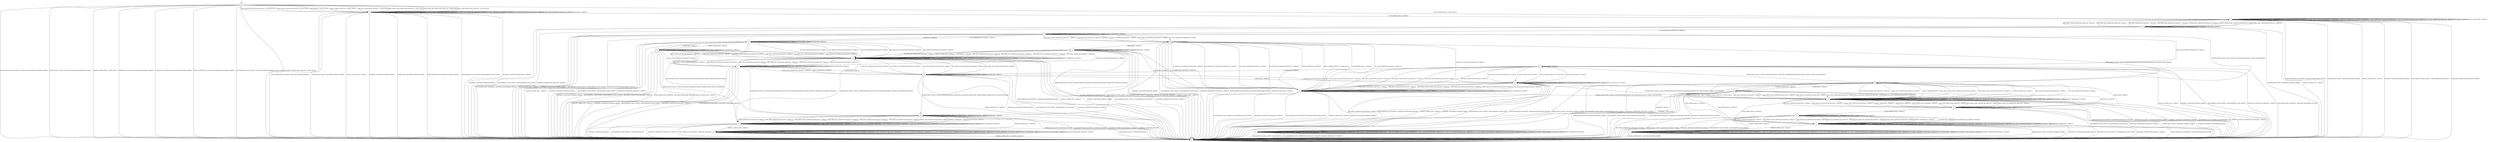 digraph g {

	s0 [shape="circle" label="s0"];
	s1 [shape="circle" label="s1"];
	s2 [shape="circle" label="s2"];
	s3 [shape="circle" label="s3"];
	s4 [shape="circle" label="s4"];
	s5 [shape="circle" label="s5"];
	s6 [shape="circle" label="s6"];
	s7 [shape="circle" label="s7"];
	s8 [shape="circle" label="s8"];
	s9 [shape="circle" label="s9"];
	s10 [shape="circle" label="s10"];
	s11 [shape="circle" label="s11"];
	s12 [shape="circle" label="s12"];
	s13 [shape="circle" label="s13"];
	s14 [shape="circle" label="s14"];
	s15 [shape="circle" label="s15"];
	s16 [shape="circle" label="s16"];
	s17 [shape="circle" label="s17"];
	s18 [shape="circle" label="s18"];
	s19 [shape="circle" label="s19"];
	s20 [shape="circle" label="s20"];
	s21 [shape="circle" label="s21"];
	s22 [shape="circle" label="s22"];
	s23 [shape="circle" label="s23"];
	s24 [shape="circle" label="s24"];
	s25 [shape="circle" label="s25"];
	s26 [shape="circle" label="s26"];
	s0 -> s2 [label="HELLO_VERIFY_REQUEST / CLIENT_HELLO+"];
	s0 -> s3 [label="ECDH_SERVER_HELLO / CLIENT_HELLO"];
	s0 -> s1 [label="ECDH_SERVER_KEY_EXCHANGE / CLIENT_HELLO|Alert(FATAL,INTERNAL_ERROR)"];
	s0 -> s2 [label="RSA_SIGN_CERTIFICATE_REQUEST / CLIENT_HELLO"];
	s0 -> s2 [label="RSA_FIXED_ECDH_CERTIFICATE_REQUEST / CLIENT_HELLO"];
	s0 -> s2 [label="RSA_FIXED_DH_CERTIFICATE_REQUEST / CLIENT_HELLO"];
	s0 -> s2 [label="DSS_SIGN_CERTIFICATE_REQUEST / CLIENT_HELLO"];
	s0 -> s2 [label="DSS_FIXED_DH_CERTIFICATE_REQUEST / CLIENT_HELLO"];
	s0 -> s2 [label="ECDSA_SIGN_CERTIFICATE_REQUEST / CLIENT_HELLO"];
	s0 -> s1 [label="SERVER_HELLO_DONE / CLIENT_HELLO|Alert(FATAL,INTERNAL_ERROR)"];
	s0 -> s1 [label="CHANGE_CIPHER_SPEC / CLIENT_HELLO"];
	s0 -> s1 [label="FINISHED / CLIENT_HELLO|Alert(FATAL,INTERNAL_ERROR)"];
	s0 -> s2 [label="APPLICATION / CLIENT_HELLO"];
	s0 -> s1 [label="CERTIFICATE / CLIENT_HELLO|Alert(FATAL,INTERNAL_ERROR)"];
	s0 -> s1 [label="EMPTY_CERTIFICATE / CLIENT_HELLO|Alert(FATAL,INTERNAL_ERROR)"];
	s0 -> s1 [label="Alert(WARNING,CLOSE_NOTIFY) / CLIENT_HELLO|Alert(WARNING,CLOSE_NOTIFY)"];
	s0 -> s1 [label="Alert(FATAL,UNEXPECTED_MESSAGE) / CLIENT_HELLO"];
	s1 -> s1 [label="HELLO_VERIFY_REQUEST / TIMEOUT"];
	s1 -> s1 [label="ECDH_SERVER_HELLO / TIMEOUT"];
	s1 -> s1 [label="ECDH_SERVER_KEY_EXCHANGE / TIMEOUT"];
	s1 -> s1 [label="RSA_SIGN_CERTIFICATE_REQUEST / TIMEOUT"];
	s1 -> s1 [label="RSA_FIXED_ECDH_CERTIFICATE_REQUEST / TIMEOUT"];
	s1 -> s1 [label="RSA_FIXED_DH_CERTIFICATE_REQUEST / TIMEOUT"];
	s1 -> s1 [label="DSS_SIGN_CERTIFICATE_REQUEST / TIMEOUT"];
	s1 -> s1 [label="DSS_FIXED_DH_CERTIFICATE_REQUEST / TIMEOUT"];
	s1 -> s1 [label="ECDSA_SIGN_CERTIFICATE_REQUEST / TIMEOUT"];
	s1 -> s1 [label="SERVER_HELLO_DONE / TIMEOUT"];
	s1 -> s1 [label="CHANGE_CIPHER_SPEC / TIMEOUT"];
	s1 -> s1 [label="FINISHED / TIMEOUT"];
	s1 -> s1 [label="APPLICATION / TIMEOUT"];
	s1 -> s1 [label="CERTIFICATE / TIMEOUT"];
	s1 -> s1 [label="EMPTY_CERTIFICATE / TIMEOUT"];
	s1 -> s1 [label="Alert(WARNING,CLOSE_NOTIFY) / TIMEOUT"];
	s1 -> s1 [label="Alert(FATAL,UNEXPECTED_MESSAGE) / TIMEOUT"];
	s2 -> s2 [label="HELLO_VERIFY_REQUEST / CLIENT_HELLO"];
	s2 -> s3 [label="ECDH_SERVER_HELLO / TIMEOUT"];
	s2 -> s1 [label="ECDH_SERVER_KEY_EXCHANGE / Alert(FATAL,INTERNAL_ERROR)"];
	s2 -> s2 [label="RSA_SIGN_CERTIFICATE_REQUEST / TIMEOUT"];
	s2 -> s2 [label="RSA_FIXED_ECDH_CERTIFICATE_REQUEST / TIMEOUT"];
	s2 -> s2 [label="RSA_FIXED_DH_CERTIFICATE_REQUEST / TIMEOUT"];
	s2 -> s2 [label="DSS_SIGN_CERTIFICATE_REQUEST / TIMEOUT"];
	s2 -> s2 [label="DSS_FIXED_DH_CERTIFICATE_REQUEST / TIMEOUT"];
	s2 -> s2 [label="ECDSA_SIGN_CERTIFICATE_REQUEST / TIMEOUT"];
	s2 -> s1 [label="SERVER_HELLO_DONE / Alert(FATAL,INTERNAL_ERROR)"];
	s2 -> s1 [label="CHANGE_CIPHER_SPEC / TIMEOUT"];
	s2 -> s1 [label="FINISHED / Alert(FATAL,INTERNAL_ERROR)"];
	s2 -> s2 [label="APPLICATION / TIMEOUT"];
	s2 -> s1 [label="CERTIFICATE / Alert(FATAL,INTERNAL_ERROR)"];
	s2 -> s1 [label="EMPTY_CERTIFICATE / Alert(FATAL,INTERNAL_ERROR)"];
	s2 -> s1 [label="Alert(WARNING,CLOSE_NOTIFY) / Alert(WARNING,CLOSE_NOTIFY)"];
	s2 -> s1 [label="Alert(FATAL,UNEXPECTED_MESSAGE) / TIMEOUT"];
	s3 -> s3 [label="HELLO_VERIFY_REQUEST / CLIENT_HELLO"];
	s3 -> s3 [label="ECDH_SERVER_HELLO / TIMEOUT"];
	s3 -> s1 [label="ECDH_SERVER_KEY_EXCHANGE / Alert(FATAL,HANDSHAKE_FAILURE)"];
	s3 -> s3 [label="RSA_SIGN_CERTIFICATE_REQUEST / TIMEOUT"];
	s3 -> s3 [label="RSA_FIXED_ECDH_CERTIFICATE_REQUEST / TIMEOUT"];
	s3 -> s3 [label="RSA_FIXED_DH_CERTIFICATE_REQUEST / TIMEOUT"];
	s3 -> s3 [label="DSS_SIGN_CERTIFICATE_REQUEST / TIMEOUT"];
	s3 -> s3 [label="DSS_FIXED_DH_CERTIFICATE_REQUEST / TIMEOUT"];
	s3 -> s3 [label="ECDSA_SIGN_CERTIFICATE_REQUEST / TIMEOUT"];
	s3 -> s1 [label="SERVER_HELLO_DONE / Alert(FATAL,INTERNAL_ERROR)"];
	s3 -> s1 [label="CHANGE_CIPHER_SPEC / TIMEOUT"];
	s3 -> s1 [label="FINISHED / Alert(FATAL,INTERNAL_ERROR)"];
	s3 -> s3 [label="APPLICATION / TIMEOUT"];
	s3 -> s4 [label="CERTIFICATE / TIMEOUT"];
	s3 -> s3 [label="EMPTY_CERTIFICATE / TIMEOUT"];
	s3 -> s1 [label="Alert(WARNING,CLOSE_NOTIFY) / Alert(WARNING,CLOSE_NOTIFY)"];
	s3 -> s1 [label="Alert(FATAL,UNEXPECTED_MESSAGE) / TIMEOUT"];
	s4 -> s4 [label="HELLO_VERIFY_REQUEST / CLIENT_HELLO"];
	s4 -> s4 [label="ECDH_SERVER_HELLO / TIMEOUT"];
	s4 -> s5 [label="ECDH_SERVER_KEY_EXCHANGE / TIMEOUT"];
	s4 -> s3 [label="RSA_SIGN_CERTIFICATE_REQUEST / TIMEOUT"];
	s4 -> s3 [label="RSA_FIXED_ECDH_CERTIFICATE_REQUEST / TIMEOUT"];
	s4 -> s3 [label="RSA_FIXED_DH_CERTIFICATE_REQUEST / TIMEOUT"];
	s4 -> s3 [label="DSS_SIGN_CERTIFICATE_REQUEST / TIMEOUT"];
	s4 -> s3 [label="DSS_FIXED_DH_CERTIFICATE_REQUEST / TIMEOUT"];
	s4 -> s3 [label="ECDSA_SIGN_CERTIFICATE_REQUEST / TIMEOUT"];
	s4 -> s1 [label="SERVER_HELLO_DONE / Alert(FATAL,INTERNAL_ERROR)"];
	s4 -> s1 [label="CHANGE_CIPHER_SPEC / TIMEOUT"];
	s4 -> s1 [label="FINISHED / Alert(FATAL,INTERNAL_ERROR)"];
	s4 -> s4 [label="APPLICATION / TIMEOUT"];
	s4 -> s4 [label="CERTIFICATE / TIMEOUT"];
	s4 -> s3 [label="EMPTY_CERTIFICATE / TIMEOUT"];
	s4 -> s1 [label="Alert(WARNING,CLOSE_NOTIFY) / Alert(WARNING,CLOSE_NOTIFY)"];
	s4 -> s1 [label="Alert(FATAL,UNEXPECTED_MESSAGE) / TIMEOUT"];
	s5 -> s5 [label="HELLO_VERIFY_REQUEST / CLIENT_HELLO"];
	s5 -> s5 [label="ECDH_SERVER_HELLO / TIMEOUT"];
	s5 -> s1 [label="ECDH_SERVER_KEY_EXCHANGE / Alert(FATAL,HANDSHAKE_FAILURE)"];
	s5 -> s6 [label="RSA_SIGN_CERTIFICATE_REQUEST / TIMEOUT"];
	s5 -> s6 [label="RSA_FIXED_ECDH_CERTIFICATE_REQUEST / TIMEOUT"];
	s5 -> s6 [label="RSA_FIXED_DH_CERTIFICATE_REQUEST / TIMEOUT"];
	s5 -> s6 [label="DSS_SIGN_CERTIFICATE_REQUEST / TIMEOUT"];
	s5 -> s6 [label="DSS_FIXED_DH_CERTIFICATE_REQUEST / TIMEOUT"];
	s5 -> s7 [label="ECDSA_SIGN_CERTIFICATE_REQUEST / TIMEOUT"];
	s5 -> s8 [label="SERVER_HELLO_DONE / ECDH_CLIENT_KEY_EXCHANGE|CHANGE_CIPHER_SPEC|FINISHED"];
	s5 -> s1 [label="CHANGE_CIPHER_SPEC / TIMEOUT"];
	s5 -> s1 [label="FINISHED / Alert(FATAL,INTERNAL_ERROR)"];
	s5 -> s5 [label="APPLICATION / TIMEOUT"];
	s5 -> s14 [label="CERTIFICATE / TIMEOUT"];
	s5 -> s5 [label="EMPTY_CERTIFICATE / TIMEOUT"];
	s5 -> s1 [label="Alert(WARNING,CLOSE_NOTIFY) / Alert(WARNING,CLOSE_NOTIFY)"];
	s5 -> s1 [label="Alert(FATAL,UNEXPECTED_MESSAGE) / TIMEOUT"];
	s6 -> s25 [label="HELLO_VERIFY_REQUEST / CLIENT_HELLO"];
	s6 -> s25 [label="ECDH_SERVER_HELLO / TIMEOUT"];
	s6 -> s1 [label="ECDH_SERVER_KEY_EXCHANGE / Alert(FATAL,HANDSHAKE_FAILURE)"];
	s6 -> s25 [label="RSA_SIGN_CERTIFICATE_REQUEST / TIMEOUT"];
	s6 -> s25 [label="RSA_FIXED_ECDH_CERTIFICATE_REQUEST / TIMEOUT"];
	s6 -> s25 [label="RSA_FIXED_DH_CERTIFICATE_REQUEST / TIMEOUT"];
	s6 -> s25 [label="DSS_SIGN_CERTIFICATE_REQUEST / TIMEOUT"];
	s6 -> s25 [label="DSS_FIXED_DH_CERTIFICATE_REQUEST / TIMEOUT"];
	s6 -> s26 [label="ECDSA_SIGN_CERTIFICATE_REQUEST / TIMEOUT"];
	s6 -> s8 [label="SERVER_HELLO_DONE / EMPTY_CERTIFICATE|ECDH_CLIENT_KEY_EXCHANGE|CHANGE_CIPHER_SPEC|FINISHED"];
	s6 -> s1 [label="CHANGE_CIPHER_SPEC / TIMEOUT"];
	s6 -> s1 [label="FINISHED / Alert(FATAL,INTERNAL_ERROR)"];
	s6 -> s6 [label="APPLICATION / TIMEOUT"];
	s6 -> s21 [label="CERTIFICATE / TIMEOUT"];
	s6 -> s25 [label="EMPTY_CERTIFICATE / TIMEOUT"];
	s6 -> s1 [label="Alert(WARNING,CLOSE_NOTIFY) / Alert(WARNING,CLOSE_NOTIFY)"];
	s6 -> s1 [label="Alert(FATAL,UNEXPECTED_MESSAGE) / TIMEOUT"];
	s7 -> s26 [label="HELLO_VERIFY_REQUEST / CLIENT_HELLO"];
	s7 -> s26 [label="ECDH_SERVER_HELLO / TIMEOUT"];
	s7 -> s1 [label="ECDH_SERVER_KEY_EXCHANGE / Alert(FATAL,HANDSHAKE_FAILURE)"];
	s7 -> s25 [label="RSA_SIGN_CERTIFICATE_REQUEST / TIMEOUT"];
	s7 -> s25 [label="RSA_FIXED_ECDH_CERTIFICATE_REQUEST / TIMEOUT"];
	s7 -> s25 [label="RSA_FIXED_DH_CERTIFICATE_REQUEST / TIMEOUT"];
	s7 -> s25 [label="DSS_SIGN_CERTIFICATE_REQUEST / TIMEOUT"];
	s7 -> s25 [label="DSS_FIXED_DH_CERTIFICATE_REQUEST / TIMEOUT"];
	s7 -> s26 [label="ECDSA_SIGN_CERTIFICATE_REQUEST / TIMEOUT"];
	s7 -> s8 [label="SERVER_HELLO_DONE / ECDSA_CERTIFICATE|ECDH_CLIENT_KEY_EXCHANGE|CERTIFICATE_VERIFY|CHANGE_CIPHER_SPEC|FINISHED"];
	s7 -> s1 [label="CHANGE_CIPHER_SPEC / TIMEOUT"];
	s7 -> s1 [label="FINISHED / Alert(FATAL,INTERNAL_ERROR)"];
	s7 -> s7 [label="APPLICATION / TIMEOUT"];
	s7 -> s20 [label="CERTIFICATE / TIMEOUT"];
	s7 -> s26 [label="EMPTY_CERTIFICATE / TIMEOUT"];
	s7 -> s1 [label="Alert(WARNING,CLOSE_NOTIFY) / Alert(WARNING,CLOSE_NOTIFY)"];
	s7 -> s1 [label="Alert(FATAL,UNEXPECTED_MESSAGE) / TIMEOUT"];
	s8 -> s10 [label="HELLO_VERIFY_REQUEST / CLIENT_HELLO"];
	s8 -> s12 [label="ECDH_SERVER_HELLO / TIMEOUT"];
	s8 -> s1 [label="ECDH_SERVER_KEY_EXCHANGE / Alert(FATAL,HANDSHAKE_FAILURE)"];
	s8 -> s10 [label="RSA_SIGN_CERTIFICATE_REQUEST / TIMEOUT"];
	s8 -> s10 [label="RSA_FIXED_ECDH_CERTIFICATE_REQUEST / TIMEOUT"];
	s8 -> s10 [label="RSA_FIXED_DH_CERTIFICATE_REQUEST / TIMEOUT"];
	s8 -> s10 [label="DSS_SIGN_CERTIFICATE_REQUEST / TIMEOUT"];
	s8 -> s10 [label="DSS_FIXED_DH_CERTIFICATE_REQUEST / TIMEOUT"];
	s8 -> s10 [label="ECDSA_SIGN_CERTIFICATE_REQUEST / TIMEOUT"];
	s8 -> s1 [label="SERVER_HELLO_DONE / Alert(FATAL,INTERNAL_ERROR)"];
	s8 -> s8 [label="CHANGE_CIPHER_SPEC / TIMEOUT"];
	s8 -> s24 [label="FINISHED / TIMEOUT"];
	s8 -> s9 [label="APPLICATION / TIMEOUT"];
	s8 -> s11 [label="CERTIFICATE / TIMEOUT"];
	s8 -> s10 [label="EMPTY_CERTIFICATE / TIMEOUT"];
	s8 -> s1 [label="Alert(WARNING,CLOSE_NOTIFY) / Alert(WARNING,CLOSE_NOTIFY)"];
	s8 -> s1 [label="Alert(FATAL,UNEXPECTED_MESSAGE) / TIMEOUT"];
	s9 -> s10 [label="HELLO_VERIFY_REQUEST / CLIENT_HELLO"];
	s9 -> s12 [label="ECDH_SERVER_HELLO / TIMEOUT"];
	s9 -> s1 [label="ECDH_SERVER_KEY_EXCHANGE / Alert(FATAL,HANDSHAKE_FAILURE)"];
	s9 -> s10 [label="RSA_SIGN_CERTIFICATE_REQUEST / TIMEOUT"];
	s9 -> s10 [label="RSA_FIXED_ECDH_CERTIFICATE_REQUEST / TIMEOUT"];
	s9 -> s10 [label="RSA_FIXED_DH_CERTIFICATE_REQUEST / TIMEOUT"];
	s9 -> s10 [label="DSS_SIGN_CERTIFICATE_REQUEST / TIMEOUT"];
	s9 -> s10 [label="DSS_FIXED_DH_CERTIFICATE_REQUEST / TIMEOUT"];
	s9 -> s10 [label="ECDSA_SIGN_CERTIFICATE_REQUEST / TIMEOUT"];
	s9 -> s1 [label="SERVER_HELLO_DONE / Alert(FATAL,INTERNAL_ERROR)"];
	s9 -> s8 [label="CHANGE_CIPHER_SPEC / TIMEOUT"];
	s9 -> s24 [label="FINISHED / APPLICATION"];
	s9 -> s9 [label="APPLICATION / TIMEOUT"];
	s9 -> s11 [label="CERTIFICATE / TIMEOUT"];
	s9 -> s10 [label="EMPTY_CERTIFICATE / TIMEOUT"];
	s9 -> s1 [label="Alert(WARNING,CLOSE_NOTIFY) / Alert(WARNING,CLOSE_NOTIFY)"];
	s9 -> s1 [label="Alert(FATAL,UNEXPECTED_MESSAGE) / TIMEOUT"];
	s10 -> s10 [label="HELLO_VERIFY_REQUEST / CLIENT_HELLO"];
	s10 -> s12 [label="ECDH_SERVER_HELLO / TIMEOUT"];
	s10 -> s1 [label="ECDH_SERVER_KEY_EXCHANGE / Alert(FATAL,HANDSHAKE_FAILURE)"];
	s10 -> s10 [label="RSA_SIGN_CERTIFICATE_REQUEST / TIMEOUT"];
	s10 -> s10 [label="RSA_FIXED_ECDH_CERTIFICATE_REQUEST / TIMEOUT"];
	s10 -> s10 [label="RSA_FIXED_DH_CERTIFICATE_REQUEST / TIMEOUT"];
	s10 -> s10 [label="DSS_SIGN_CERTIFICATE_REQUEST / TIMEOUT"];
	s10 -> s10 [label="DSS_FIXED_DH_CERTIFICATE_REQUEST / TIMEOUT"];
	s10 -> s10 [label="ECDSA_SIGN_CERTIFICATE_REQUEST / TIMEOUT"];
	s10 -> s1 [label="SERVER_HELLO_DONE / Alert(FATAL,INTERNAL_ERROR)"];
	s10 -> s10 [label="CHANGE_CIPHER_SPEC / TIMEOUT"];
	s10 -> s1 [label="FINISHED / Alert(FATAL,HANDSHAKE_FAILURE)"];
	s10 -> s10 [label="APPLICATION / TIMEOUT"];
	s10 -> s11 [label="CERTIFICATE / TIMEOUT"];
	s10 -> s10 [label="EMPTY_CERTIFICATE / TIMEOUT"];
	s10 -> s1 [label="Alert(WARNING,CLOSE_NOTIFY) / Alert(WARNING,CLOSE_NOTIFY)"];
	s10 -> s1 [label="Alert(FATAL,UNEXPECTED_MESSAGE) / TIMEOUT"];
	s11 -> s11 [label="HELLO_VERIFY_REQUEST / CLIENT_HELLO"];
	s11 -> s22 [label="ECDH_SERVER_HELLO / TIMEOUT"];
	s11 -> s10 [label="ECDH_SERVER_KEY_EXCHANGE / TIMEOUT"];
	s11 -> s10 [label="RSA_SIGN_CERTIFICATE_REQUEST / TIMEOUT"];
	s11 -> s10 [label="RSA_FIXED_ECDH_CERTIFICATE_REQUEST / TIMEOUT"];
	s11 -> s10 [label="RSA_FIXED_DH_CERTIFICATE_REQUEST / TIMEOUT"];
	s11 -> s10 [label="DSS_SIGN_CERTIFICATE_REQUEST / TIMEOUT"];
	s11 -> s10 [label="DSS_FIXED_DH_CERTIFICATE_REQUEST / TIMEOUT"];
	s11 -> s10 [label="ECDSA_SIGN_CERTIFICATE_REQUEST / TIMEOUT"];
	s11 -> s1 [label="SERVER_HELLO_DONE / Alert(FATAL,INTERNAL_ERROR)"];
	s11 -> s11 [label="CHANGE_CIPHER_SPEC / TIMEOUT"];
	s11 -> s1 [label="FINISHED / Alert(FATAL,HANDSHAKE_FAILURE)"];
	s11 -> s11 [label="APPLICATION / TIMEOUT"];
	s11 -> s11 [label="CERTIFICATE / TIMEOUT"];
	s11 -> s10 [label="EMPTY_CERTIFICATE / TIMEOUT"];
	s11 -> s1 [label="Alert(WARNING,CLOSE_NOTIFY) / Alert(WARNING,CLOSE_NOTIFY)"];
	s11 -> s1 [label="Alert(FATAL,UNEXPECTED_MESSAGE) / TIMEOUT"];
	s12 -> s12 [label="HELLO_VERIFY_REQUEST / CLIENT_HELLO"];
	s12 -> s12 [label="ECDH_SERVER_HELLO / TIMEOUT"];
	s12 -> s1 [label="ECDH_SERVER_KEY_EXCHANGE / Alert(FATAL,HANDSHAKE_FAILURE)"];
	s12 -> s12 [label="RSA_SIGN_CERTIFICATE_REQUEST / TIMEOUT"];
	s12 -> s12 [label="RSA_FIXED_ECDH_CERTIFICATE_REQUEST / TIMEOUT"];
	s12 -> s12 [label="RSA_FIXED_DH_CERTIFICATE_REQUEST / TIMEOUT"];
	s12 -> s12 [label="DSS_SIGN_CERTIFICATE_REQUEST / TIMEOUT"];
	s12 -> s12 [label="DSS_FIXED_DH_CERTIFICATE_REQUEST / TIMEOUT"];
	s12 -> s12 [label="ECDSA_SIGN_CERTIFICATE_REQUEST / TIMEOUT"];
	s12 -> s1 [label="SERVER_HELLO_DONE / Alert(FATAL,INTERNAL_ERROR)"];
	s12 -> s13 [label="CHANGE_CIPHER_SPEC / TIMEOUT"];
	s12 -> s1 [label="FINISHED / Alert(FATAL,HANDSHAKE_FAILURE)"];
	s12 -> s12 [label="APPLICATION / TIMEOUT"];
	s12 -> s22 [label="CERTIFICATE / TIMEOUT"];
	s12 -> s12 [label="EMPTY_CERTIFICATE / TIMEOUT"];
	s12 -> s1 [label="Alert(WARNING,CLOSE_NOTIFY) / Alert(WARNING,CLOSE_NOTIFY)"];
	s12 -> s1 [label="Alert(FATAL,UNEXPECTED_MESSAGE) / TIMEOUT"];
	s13 -> s13 [label="HELLO_VERIFY_REQUEST / TIMEOUT"];
	s13 -> s13 [label="ECDH_SERVER_HELLO / TIMEOUT"];
	s13 -> s13 [label="ECDH_SERVER_KEY_EXCHANGE / TIMEOUT"];
	s13 -> s13 [label="RSA_SIGN_CERTIFICATE_REQUEST / TIMEOUT"];
	s13 -> s13 [label="RSA_FIXED_ECDH_CERTIFICATE_REQUEST / TIMEOUT"];
	s13 -> s13 [label="RSA_FIXED_DH_CERTIFICATE_REQUEST / TIMEOUT"];
	s13 -> s13 [label="DSS_SIGN_CERTIFICATE_REQUEST / TIMEOUT"];
	s13 -> s13 [label="DSS_FIXED_DH_CERTIFICATE_REQUEST / TIMEOUT"];
	s13 -> s13 [label="ECDSA_SIGN_CERTIFICATE_REQUEST / TIMEOUT"];
	s13 -> s13 [label="SERVER_HELLO_DONE / TIMEOUT"];
	s13 -> s1 [label="CHANGE_CIPHER_SPEC / Alert(FATAL,INTERNAL_ERROR)"];
	s13 -> s13 [label="FINISHED / TIMEOUT"];
	s13 -> s13 [label="APPLICATION / TIMEOUT"];
	s13 -> s13 [label="CERTIFICATE / TIMEOUT"];
	s13 -> s13 [label="EMPTY_CERTIFICATE / TIMEOUT"];
	s13 -> s13 [label="Alert(WARNING,CLOSE_NOTIFY) / TIMEOUT"];
	s13 -> s13 [label="Alert(FATAL,UNEXPECTED_MESSAGE) / TIMEOUT"];
	s14 -> s14 [label="HELLO_VERIFY_REQUEST / CLIENT_HELLO"];
	s14 -> s14 [label="ECDH_SERVER_HELLO / TIMEOUT"];
	s14 -> s5 [label="ECDH_SERVER_KEY_EXCHANGE / TIMEOUT"];
	s14 -> s16 [label="RSA_SIGN_CERTIFICATE_REQUEST / TIMEOUT"];
	s14 -> s16 [label="RSA_FIXED_ECDH_CERTIFICATE_REQUEST / TIMEOUT"];
	s14 -> s16 [label="RSA_FIXED_DH_CERTIFICATE_REQUEST / TIMEOUT"];
	s14 -> s16 [label="DSS_SIGN_CERTIFICATE_REQUEST / TIMEOUT"];
	s14 -> s16 [label="DSS_FIXED_DH_CERTIFICATE_REQUEST / TIMEOUT"];
	s14 -> s17 [label="ECDSA_SIGN_CERTIFICATE_REQUEST / TIMEOUT"];
	s14 -> s18 [label="SERVER_HELLO_DONE / ECDH_CLIENT_KEY_EXCHANGE|CHANGE_CIPHER_SPEC|UNKNOWN_MESSAGE"];
	s14 -> s1 [label="CHANGE_CIPHER_SPEC / TIMEOUT"];
	s14 -> s1 [label="FINISHED / Alert(FATAL,INTERNAL_ERROR)"];
	s14 -> s14 [label="APPLICATION / TIMEOUT"];
	s14 -> s14 [label="CERTIFICATE / TIMEOUT"];
	s14 -> s15 [label="EMPTY_CERTIFICATE / TIMEOUT"];
	s14 -> s1 [label="Alert(WARNING,CLOSE_NOTIFY) / Alert(WARNING,CLOSE_NOTIFY)"];
	s14 -> s1 [label="Alert(FATAL,UNEXPECTED_MESSAGE) / TIMEOUT"];
	s15 -> s15 [label="HELLO_VERIFY_REQUEST / CLIENT_HELLO"];
	s15 -> s15 [label="ECDH_SERVER_HELLO / TIMEOUT"];
	s15 -> s1 [label="ECDH_SERVER_KEY_EXCHANGE / Alert(FATAL,HANDSHAKE_FAILURE)"];
	s15 -> s16 [label="RSA_SIGN_CERTIFICATE_REQUEST / TIMEOUT"];
	s15 -> s16 [label="RSA_FIXED_ECDH_CERTIFICATE_REQUEST / TIMEOUT"];
	s15 -> s16 [label="RSA_FIXED_DH_CERTIFICATE_REQUEST / TIMEOUT"];
	s15 -> s16 [label="DSS_SIGN_CERTIFICATE_REQUEST / TIMEOUT"];
	s15 -> s16 [label="DSS_FIXED_DH_CERTIFICATE_REQUEST / TIMEOUT"];
	s15 -> s17 [label="ECDSA_SIGN_CERTIFICATE_REQUEST / TIMEOUT"];
	s15 -> s23 [label="SERVER_HELLO_DONE / ECDH_CLIENT_KEY_EXCHANGE|CHANGE_CIPHER_SPEC|UNKNOWN_MESSAGE"];
	s15 -> s1 [label="CHANGE_CIPHER_SPEC / TIMEOUT"];
	s15 -> s1 [label="FINISHED / Alert(FATAL,INTERNAL_ERROR)"];
	s15 -> s15 [label="APPLICATION / TIMEOUT"];
	s15 -> s14 [label="CERTIFICATE / TIMEOUT"];
	s15 -> s15 [label="EMPTY_CERTIFICATE / TIMEOUT"];
	s15 -> s1 [label="Alert(WARNING,CLOSE_NOTIFY) / Alert(WARNING,CLOSE_NOTIFY)"];
	s15 -> s1 [label="Alert(FATAL,UNEXPECTED_MESSAGE) / TIMEOUT"];
	s16 -> s16 [label="HELLO_VERIFY_REQUEST / CLIENT_HELLO"];
	s16 -> s16 [label="ECDH_SERVER_HELLO / TIMEOUT"];
	s16 -> s1 [label="ECDH_SERVER_KEY_EXCHANGE / Alert(FATAL,HANDSHAKE_FAILURE)"];
	s16 -> s16 [label="RSA_SIGN_CERTIFICATE_REQUEST / TIMEOUT"];
	s16 -> s16 [label="RSA_FIXED_ECDH_CERTIFICATE_REQUEST / TIMEOUT"];
	s16 -> s16 [label="RSA_FIXED_DH_CERTIFICATE_REQUEST / TIMEOUT"];
	s16 -> s16 [label="DSS_SIGN_CERTIFICATE_REQUEST / TIMEOUT"];
	s16 -> s16 [label="DSS_FIXED_DH_CERTIFICATE_REQUEST / TIMEOUT"];
	s16 -> s17 [label="ECDSA_SIGN_CERTIFICATE_REQUEST / TIMEOUT"];
	s16 -> s23 [label="SERVER_HELLO_DONE / EMPTY_CERTIFICATE|ECDH_CLIENT_KEY_EXCHANGE|CHANGE_CIPHER_SPEC|UNKNOWN_MESSAGE"];
	s16 -> s1 [label="CHANGE_CIPHER_SPEC / TIMEOUT"];
	s16 -> s1 [label="FINISHED / Alert(FATAL,INTERNAL_ERROR)"];
	s16 -> s16 [label="APPLICATION / TIMEOUT"];
	s16 -> s21 [label="CERTIFICATE / TIMEOUT"];
	s16 -> s16 [label="EMPTY_CERTIFICATE / TIMEOUT"];
	s16 -> s1 [label="Alert(WARNING,CLOSE_NOTIFY) / Alert(WARNING,CLOSE_NOTIFY)"];
	s16 -> s1 [label="Alert(FATAL,UNEXPECTED_MESSAGE) / TIMEOUT"];
	s17 -> s17 [label="HELLO_VERIFY_REQUEST / CLIENT_HELLO"];
	s17 -> s17 [label="ECDH_SERVER_HELLO / TIMEOUT"];
	s17 -> s1 [label="ECDH_SERVER_KEY_EXCHANGE / Alert(FATAL,HANDSHAKE_FAILURE)"];
	s17 -> s16 [label="RSA_SIGN_CERTIFICATE_REQUEST / TIMEOUT"];
	s17 -> s16 [label="RSA_FIXED_ECDH_CERTIFICATE_REQUEST / TIMEOUT"];
	s17 -> s16 [label="RSA_FIXED_DH_CERTIFICATE_REQUEST / TIMEOUT"];
	s17 -> s16 [label="DSS_SIGN_CERTIFICATE_REQUEST / TIMEOUT"];
	s17 -> s16 [label="DSS_FIXED_DH_CERTIFICATE_REQUEST / TIMEOUT"];
	s17 -> s17 [label="ECDSA_SIGN_CERTIFICATE_REQUEST / TIMEOUT"];
	s17 -> s18 [label="SERVER_HELLO_DONE / ECDSA_CERTIFICATE|ECDH_CLIENT_KEY_EXCHANGE|CERTIFICATE_VERIFY|CHANGE_CIPHER_SPEC|UNKNOWN_MESSAGE"];
	s17 -> s1 [label="CHANGE_CIPHER_SPEC / TIMEOUT"];
	s17 -> s1 [label="FINISHED / Alert(FATAL,INTERNAL_ERROR)"];
	s17 -> s17 [label="APPLICATION / TIMEOUT"];
	s17 -> s20 [label="CERTIFICATE / TIMEOUT"];
	s17 -> s17 [label="EMPTY_CERTIFICATE / TIMEOUT"];
	s17 -> s1 [label="Alert(WARNING,CLOSE_NOTIFY) / Alert(WARNING,CLOSE_NOTIFY)"];
	s17 -> s1 [label="Alert(FATAL,UNEXPECTED_MESSAGE) / TIMEOUT"];
	s18 -> s18 [label="HELLO_VERIFY_REQUEST / UNKNOWN_MESSAGE"];
	s18 -> s18 [label="ECDH_SERVER_HELLO / TIMEOUT"];
	s18 -> s23 [label="ECDH_SERVER_KEY_EXCHANGE / TIMEOUT"];
	s18 -> s23 [label="RSA_SIGN_CERTIFICATE_REQUEST / TIMEOUT"];
	s18 -> s23 [label="RSA_FIXED_ECDH_CERTIFICATE_REQUEST / TIMEOUT"];
	s18 -> s23 [label="RSA_FIXED_DH_CERTIFICATE_REQUEST / TIMEOUT"];
	s18 -> s23 [label="DSS_SIGN_CERTIFICATE_REQUEST / TIMEOUT"];
	s18 -> s23 [label="DSS_FIXED_DH_CERTIFICATE_REQUEST / TIMEOUT"];
	s18 -> s23 [label="ECDSA_SIGN_CERTIFICATE_REQUEST / TIMEOUT"];
	s18 -> s1 [label="SERVER_HELLO_DONE / UNKNOWN_MESSAGE"];
	s18 -> s19 [label="CHANGE_CIPHER_SPEC / TIMEOUT"];
	s18 -> s1 [label="FINISHED / UNKNOWN_MESSAGE"];
	s18 -> s18 [label="APPLICATION / TIMEOUT"];
	s18 -> s18 [label="CERTIFICATE / TIMEOUT"];
	s18 -> s23 [label="EMPTY_CERTIFICATE / TIMEOUT"];
	s18 -> s1 [label="Alert(WARNING,CLOSE_NOTIFY) / UNKNOWN_MESSAGE"];
	s18 -> s1 [label="Alert(FATAL,UNEXPECTED_MESSAGE) / TIMEOUT"];
	s19 -> s19 [label="HELLO_VERIFY_REQUEST / TIMEOUT"];
	s19 -> s19 [label="ECDH_SERVER_HELLO / TIMEOUT"];
	s19 -> s19 [label="ECDH_SERVER_KEY_EXCHANGE / TIMEOUT"];
	s19 -> s19 [label="RSA_SIGN_CERTIFICATE_REQUEST / TIMEOUT"];
	s19 -> s19 [label="RSA_FIXED_ECDH_CERTIFICATE_REQUEST / TIMEOUT"];
	s19 -> s19 [label="RSA_FIXED_DH_CERTIFICATE_REQUEST / TIMEOUT"];
	s19 -> s19 [label="DSS_SIGN_CERTIFICATE_REQUEST / TIMEOUT"];
	s19 -> s19 [label="DSS_FIXED_DH_CERTIFICATE_REQUEST / TIMEOUT"];
	s19 -> s19 [label="ECDSA_SIGN_CERTIFICATE_REQUEST / TIMEOUT"];
	s19 -> s19 [label="SERVER_HELLO_DONE / TIMEOUT"];
	s19 -> s1 [label="CHANGE_CIPHER_SPEC / UNKNOWN_MESSAGE"];
	s19 -> s19 [label="FINISHED / TIMEOUT"];
	s19 -> s19 [label="APPLICATION / TIMEOUT"];
	s19 -> s19 [label="CERTIFICATE / TIMEOUT"];
	s19 -> s19 [label="EMPTY_CERTIFICATE / TIMEOUT"];
	s19 -> s19 [label="Alert(WARNING,CLOSE_NOTIFY) / TIMEOUT"];
	s19 -> s19 [label="Alert(FATAL,UNEXPECTED_MESSAGE) / TIMEOUT"];
	s20 -> s20 [label="HELLO_VERIFY_REQUEST / CLIENT_HELLO"];
	s20 -> s20 [label="ECDH_SERVER_HELLO / TIMEOUT"];
	s20 -> s26 [label="ECDH_SERVER_KEY_EXCHANGE / TIMEOUT"];
	s20 -> s16 [label="RSA_SIGN_CERTIFICATE_REQUEST / TIMEOUT"];
	s20 -> s16 [label="RSA_FIXED_ECDH_CERTIFICATE_REQUEST / TIMEOUT"];
	s20 -> s16 [label="RSA_FIXED_DH_CERTIFICATE_REQUEST / TIMEOUT"];
	s20 -> s16 [label="DSS_SIGN_CERTIFICATE_REQUEST / TIMEOUT"];
	s20 -> s16 [label="DSS_FIXED_DH_CERTIFICATE_REQUEST / TIMEOUT"];
	s20 -> s17 [label="ECDSA_SIGN_CERTIFICATE_REQUEST / TIMEOUT"];
	s20 -> s18 [label="SERVER_HELLO_DONE / ECDSA_CERTIFICATE|ECDH_CLIENT_KEY_EXCHANGE|CERTIFICATE_VERIFY|CHANGE_CIPHER_SPEC|UNKNOWN_MESSAGE"];
	s20 -> s1 [label="CHANGE_CIPHER_SPEC / TIMEOUT"];
	s20 -> s1 [label="FINISHED / Alert(FATAL,INTERNAL_ERROR)"];
	s20 -> s20 [label="APPLICATION / TIMEOUT"];
	s20 -> s20 [label="CERTIFICATE / TIMEOUT"];
	s20 -> s17 [label="EMPTY_CERTIFICATE / TIMEOUT"];
	s20 -> s1 [label="Alert(WARNING,CLOSE_NOTIFY) / Alert(WARNING,CLOSE_NOTIFY)"];
	s20 -> s1 [label="Alert(FATAL,UNEXPECTED_MESSAGE) / TIMEOUT"];
	s21 -> s21 [label="HELLO_VERIFY_REQUEST / CLIENT_HELLO"];
	s21 -> s21 [label="ECDH_SERVER_HELLO / TIMEOUT"];
	s21 -> s25 [label="ECDH_SERVER_KEY_EXCHANGE / TIMEOUT"];
	s21 -> s16 [label="RSA_SIGN_CERTIFICATE_REQUEST / TIMEOUT"];
	s21 -> s16 [label="RSA_FIXED_ECDH_CERTIFICATE_REQUEST / TIMEOUT"];
	s21 -> s16 [label="RSA_FIXED_DH_CERTIFICATE_REQUEST / TIMEOUT"];
	s21 -> s16 [label="DSS_SIGN_CERTIFICATE_REQUEST / TIMEOUT"];
	s21 -> s16 [label="DSS_FIXED_DH_CERTIFICATE_REQUEST / TIMEOUT"];
	s21 -> s17 [label="ECDSA_SIGN_CERTIFICATE_REQUEST / TIMEOUT"];
	s21 -> s18 [label="SERVER_HELLO_DONE / EMPTY_CERTIFICATE|ECDH_CLIENT_KEY_EXCHANGE|CHANGE_CIPHER_SPEC|UNKNOWN_MESSAGE"];
	s21 -> s1 [label="CHANGE_CIPHER_SPEC / TIMEOUT"];
	s21 -> s1 [label="FINISHED / Alert(FATAL,INTERNAL_ERROR)"];
	s21 -> s21 [label="APPLICATION / TIMEOUT"];
	s21 -> s21 [label="CERTIFICATE / TIMEOUT"];
	s21 -> s16 [label="EMPTY_CERTIFICATE / TIMEOUT"];
	s21 -> s1 [label="Alert(WARNING,CLOSE_NOTIFY) / Alert(WARNING,CLOSE_NOTIFY)"];
	s21 -> s1 [label="Alert(FATAL,UNEXPECTED_MESSAGE) / TIMEOUT"];
	s22 -> s22 [label="HELLO_VERIFY_REQUEST / CLIENT_HELLO"];
	s22 -> s22 [label="ECDH_SERVER_HELLO / TIMEOUT"];
	s22 -> s12 [label="ECDH_SERVER_KEY_EXCHANGE / TIMEOUT"];
	s22 -> s12 [label="RSA_SIGN_CERTIFICATE_REQUEST / TIMEOUT"];
	s22 -> s12 [label="RSA_FIXED_ECDH_CERTIFICATE_REQUEST / TIMEOUT"];
	s22 -> s12 [label="RSA_FIXED_DH_CERTIFICATE_REQUEST / TIMEOUT"];
	s22 -> s12 [label="DSS_SIGN_CERTIFICATE_REQUEST / TIMEOUT"];
	s22 -> s12 [label="DSS_FIXED_DH_CERTIFICATE_REQUEST / TIMEOUT"];
	s22 -> s12 [label="ECDSA_SIGN_CERTIFICATE_REQUEST / TIMEOUT"];
	s22 -> s1 [label="SERVER_HELLO_DONE / Alert(FATAL,INTERNAL_ERROR)"];
	s22 -> s13 [label="CHANGE_CIPHER_SPEC / TIMEOUT"];
	s22 -> s1 [label="FINISHED / Alert(FATAL,HANDSHAKE_FAILURE)"];
	s22 -> s22 [label="APPLICATION / TIMEOUT"];
	s22 -> s22 [label="CERTIFICATE / TIMEOUT"];
	s22 -> s12 [label="EMPTY_CERTIFICATE / TIMEOUT"];
	s22 -> s1 [label="Alert(WARNING,CLOSE_NOTIFY) / Alert(WARNING,CLOSE_NOTIFY)"];
	s22 -> s1 [label="Alert(FATAL,UNEXPECTED_MESSAGE) / TIMEOUT"];
	s23 -> s23 [label="HELLO_VERIFY_REQUEST / UNKNOWN_MESSAGE"];
	s23 -> s23 [label="ECDH_SERVER_HELLO / TIMEOUT"];
	s23 -> s1 [label="ECDH_SERVER_KEY_EXCHANGE / UNKNOWN_MESSAGE"];
	s23 -> s23 [label="RSA_SIGN_CERTIFICATE_REQUEST / TIMEOUT"];
	s23 -> s23 [label="RSA_FIXED_ECDH_CERTIFICATE_REQUEST / TIMEOUT"];
	s23 -> s23 [label="RSA_FIXED_DH_CERTIFICATE_REQUEST / TIMEOUT"];
	s23 -> s23 [label="DSS_SIGN_CERTIFICATE_REQUEST / TIMEOUT"];
	s23 -> s23 [label="DSS_FIXED_DH_CERTIFICATE_REQUEST / TIMEOUT"];
	s23 -> s23 [label="ECDSA_SIGN_CERTIFICATE_REQUEST / TIMEOUT"];
	s23 -> s1 [label="SERVER_HELLO_DONE / UNKNOWN_MESSAGE"];
	s23 -> s19 [label="CHANGE_CIPHER_SPEC / TIMEOUT"];
	s23 -> s1 [label="FINISHED / UNKNOWN_MESSAGE"];
	s23 -> s23 [label="APPLICATION / TIMEOUT"];
	s23 -> s18 [label="CERTIFICATE / TIMEOUT"];
	s23 -> s23 [label="EMPTY_CERTIFICATE / TIMEOUT"];
	s23 -> s1 [label="Alert(WARNING,CLOSE_NOTIFY) / UNKNOWN_MESSAGE"];
	s23 -> s1 [label="Alert(FATAL,UNEXPECTED_MESSAGE) / TIMEOUT"];
	s24 -> s24 [label="HELLO_VERIFY_REQUEST / TIMEOUT"];
	s24 -> s24 [label="ECDH_SERVER_HELLO / TIMEOUT"];
	s24 -> s24 [label="ECDH_SERVER_KEY_EXCHANGE / TIMEOUT"];
	s24 -> s24 [label="RSA_SIGN_CERTIFICATE_REQUEST / TIMEOUT"];
	s24 -> s24 [label="RSA_FIXED_ECDH_CERTIFICATE_REQUEST / TIMEOUT"];
	s24 -> s24 [label="RSA_FIXED_DH_CERTIFICATE_REQUEST / TIMEOUT"];
	s24 -> s24 [label="DSS_SIGN_CERTIFICATE_REQUEST / TIMEOUT"];
	s24 -> s24 [label="DSS_FIXED_DH_CERTIFICATE_REQUEST / TIMEOUT"];
	s24 -> s24 [label="ECDSA_SIGN_CERTIFICATE_REQUEST / TIMEOUT"];
	s24 -> s24 [label="SERVER_HELLO_DONE / TIMEOUT"];
	s24 -> s1 [label="CHANGE_CIPHER_SPEC / TIMEOUT"];
	s24 -> s24 [label="FINISHED / TIMEOUT"];
	s24 -> s24 [label="APPLICATION / APPLICATION"];
	s24 -> s24 [label="CERTIFICATE / TIMEOUT"];
	s24 -> s24 [label="EMPTY_CERTIFICATE / TIMEOUT"];
	s24 -> s1 [label="Alert(WARNING,CLOSE_NOTIFY) / Alert(WARNING,CLOSE_NOTIFY)"];
	s24 -> s1 [label="Alert(FATAL,UNEXPECTED_MESSAGE) / TIMEOUT"];
	s25 -> s25 [label="HELLO_VERIFY_REQUEST / CLIENT_HELLO"];
	s25 -> s25 [label="ECDH_SERVER_HELLO / TIMEOUT"];
	s25 -> s1 [label="ECDH_SERVER_KEY_EXCHANGE / Alert(FATAL,HANDSHAKE_FAILURE)"];
	s25 -> s25 [label="RSA_SIGN_CERTIFICATE_REQUEST / TIMEOUT"];
	s25 -> s25 [label="RSA_FIXED_ECDH_CERTIFICATE_REQUEST / TIMEOUT"];
	s25 -> s25 [label="RSA_FIXED_DH_CERTIFICATE_REQUEST / TIMEOUT"];
	s25 -> s25 [label="DSS_SIGN_CERTIFICATE_REQUEST / TIMEOUT"];
	s25 -> s25 [label="DSS_FIXED_DH_CERTIFICATE_REQUEST / TIMEOUT"];
	s25 -> s26 [label="ECDSA_SIGN_CERTIFICATE_REQUEST / TIMEOUT"];
	s25 -> s10 [label="SERVER_HELLO_DONE / EMPTY_CERTIFICATE|ECDH_CLIENT_KEY_EXCHANGE|CHANGE_CIPHER_SPEC|FINISHED"];
	s25 -> s1 [label="CHANGE_CIPHER_SPEC / TIMEOUT"];
	s25 -> s1 [label="FINISHED / Alert(FATAL,INTERNAL_ERROR)"];
	s25 -> s25 [label="APPLICATION / TIMEOUT"];
	s25 -> s21 [label="CERTIFICATE / TIMEOUT"];
	s25 -> s25 [label="EMPTY_CERTIFICATE / TIMEOUT"];
	s25 -> s1 [label="Alert(WARNING,CLOSE_NOTIFY) / Alert(WARNING,CLOSE_NOTIFY)"];
	s25 -> s1 [label="Alert(FATAL,UNEXPECTED_MESSAGE) / TIMEOUT"];
	s26 -> s26 [label="HELLO_VERIFY_REQUEST / CLIENT_HELLO"];
	s26 -> s26 [label="ECDH_SERVER_HELLO / TIMEOUT"];
	s26 -> s1 [label="ECDH_SERVER_KEY_EXCHANGE / Alert(FATAL,HANDSHAKE_FAILURE)"];
	s26 -> s25 [label="RSA_SIGN_CERTIFICATE_REQUEST / TIMEOUT"];
	s26 -> s25 [label="RSA_FIXED_ECDH_CERTIFICATE_REQUEST / TIMEOUT"];
	s26 -> s25 [label="RSA_FIXED_DH_CERTIFICATE_REQUEST / TIMEOUT"];
	s26 -> s25 [label="DSS_SIGN_CERTIFICATE_REQUEST / TIMEOUT"];
	s26 -> s25 [label="DSS_FIXED_DH_CERTIFICATE_REQUEST / TIMEOUT"];
	s26 -> s26 [label="ECDSA_SIGN_CERTIFICATE_REQUEST / TIMEOUT"];
	s26 -> s10 [label="SERVER_HELLO_DONE / ECDSA_CERTIFICATE|ECDH_CLIENT_KEY_EXCHANGE|CERTIFICATE_VERIFY|CHANGE_CIPHER_SPEC|FINISHED"];
	s26 -> s1 [label="CHANGE_CIPHER_SPEC / TIMEOUT"];
	s26 -> s1 [label="FINISHED / Alert(FATAL,INTERNAL_ERROR)"];
	s26 -> s26 [label="APPLICATION / TIMEOUT"];
	s26 -> s20 [label="CERTIFICATE / TIMEOUT"];
	s26 -> s26 [label="EMPTY_CERTIFICATE / TIMEOUT"];
	s26 -> s1 [label="Alert(WARNING,CLOSE_NOTIFY) / Alert(WARNING,CLOSE_NOTIFY)"];
	s26 -> s1 [label="Alert(FATAL,UNEXPECTED_MESSAGE) / TIMEOUT"];

__start0 [label="" shape="none" width="0" height="0"];
__start0 -> s0;

}
